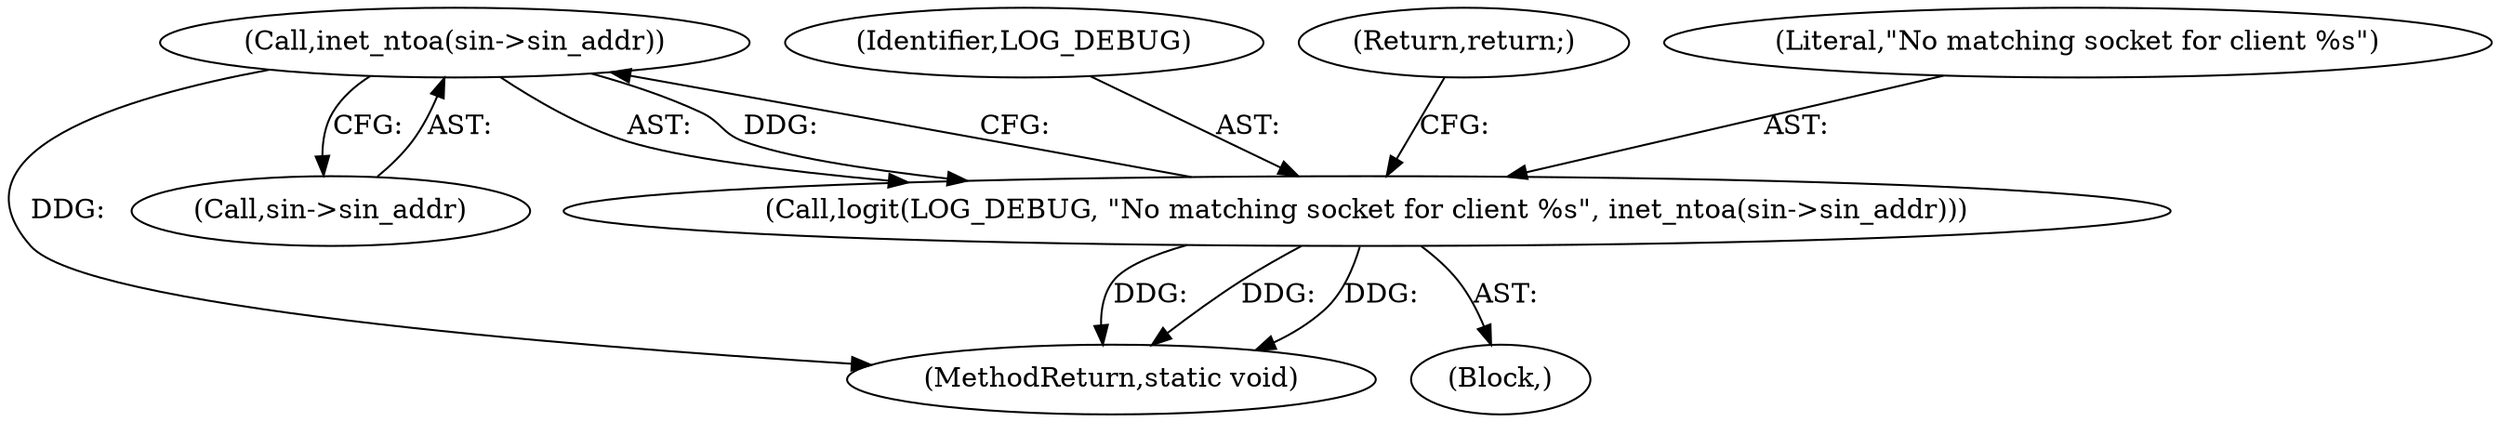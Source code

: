 digraph "0_ssdp-responder_ce04b1f29a137198182f60bbb628d5ceb8171765@pointer" {
"1000166" [label="(Call,inet_ntoa(sin->sin_addr))"];
"1000163" [label="(Call,logit(LOG_DEBUG, \"No matching socket for client %s\", inet_ntoa(sin->sin_addr)))"];
"1000163" [label="(Call,logit(LOG_DEBUG, \"No matching socket for client %s\", inet_ntoa(sin->sin_addr)))"];
"1000166" [label="(Call,inet_ntoa(sin->sin_addr))"];
"1000164" [label="(Identifier,LOG_DEBUG)"];
"1000170" [label="(Return,return;)"];
"1000162" [label="(Block,)"];
"1000270" [label="(MethodReturn,static void)"];
"1000167" [label="(Call,sin->sin_addr)"];
"1000165" [label="(Literal,\"No matching socket for client %s\")"];
"1000166" -> "1000163"  [label="AST: "];
"1000166" -> "1000167"  [label="CFG: "];
"1000167" -> "1000166"  [label="AST: "];
"1000163" -> "1000166"  [label="CFG: "];
"1000166" -> "1000270"  [label="DDG: "];
"1000166" -> "1000163"  [label="DDG: "];
"1000163" -> "1000162"  [label="AST: "];
"1000164" -> "1000163"  [label="AST: "];
"1000165" -> "1000163"  [label="AST: "];
"1000170" -> "1000163"  [label="CFG: "];
"1000163" -> "1000270"  [label="DDG: "];
"1000163" -> "1000270"  [label="DDG: "];
"1000163" -> "1000270"  [label="DDG: "];
}
